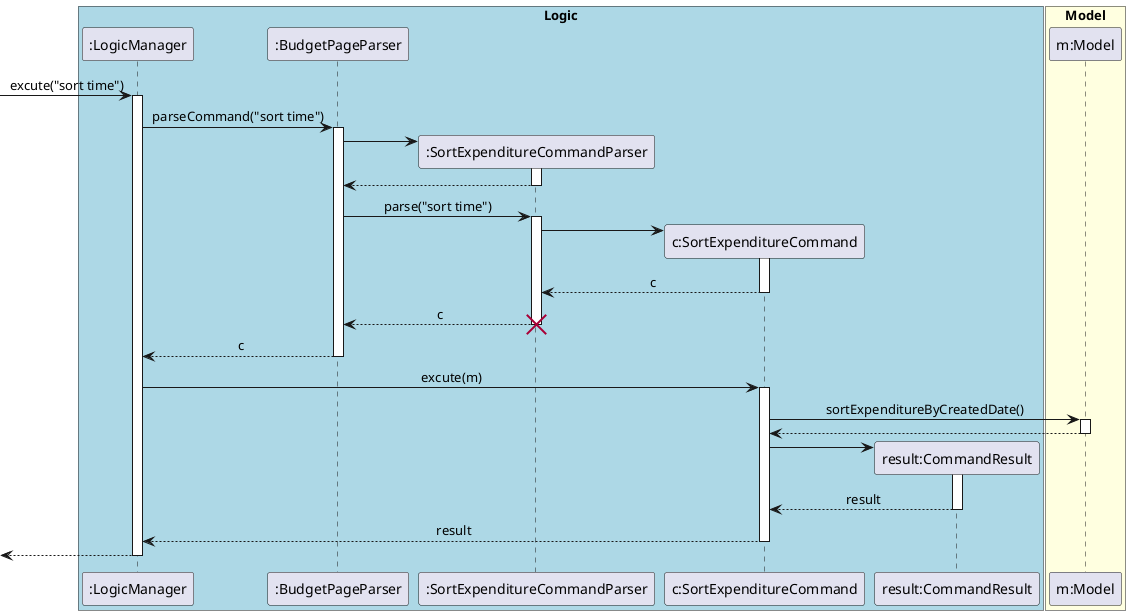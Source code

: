 @startuml
skinparam Sequence {
    MessageAlign center
}
box "Logic" #LightBlue
participant ":LogicManager" as LM
participant ":BudgetPageParser" as BPP
participant ":SortExpenditureCommandParser" as SECP
participant "c:SortExpenditureCommand" as SEC
participant "result:CommandResult" as CR

end box

box "Model" #LightYellow
participant "m:Model" as M
end box

[-> LM : excute("sort time")
activate LM
LM -> BPP : parseCommand("sort time")
activate BPP

create SECP
BPP -> SECP
activate SECP
BPP <-- SECP
deactivate SECP
BPP -> SECP : parse("sort time")
activate SECP

create SEC
SECP -> SEC
activate SEC
SECP <-- SEC : c
deactivate SEC
BPP <-- SECP : c
destroy SECP

deactivate SECP
LM <-- BPP : c
deactivate BPP


LM -> SEC: excute(m)
activate SEC
SEC -> M : sortExpenditureByCreatedDate()
activate M
SEC <-- M
deactivate M

create CR
SEC -> CR
activate CR
SEC <-- CR : result
deactivate CR

LM <-- SEC: result
deactivate SEC
[<-- LM
deactivate LM

@enduml
